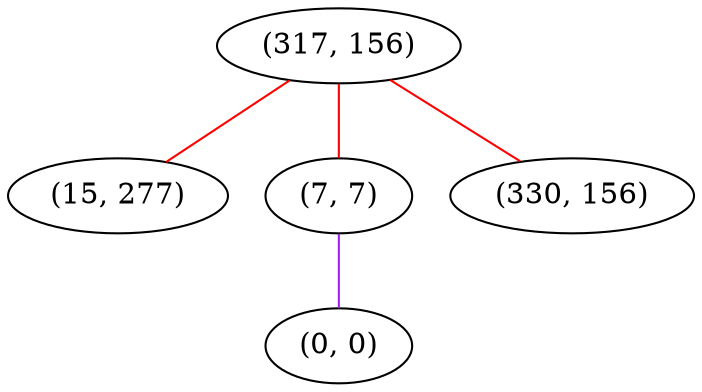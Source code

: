 graph "" {
"(317, 156)";
"(15, 277)";
"(7, 7)";
"(0, 0)";
"(330, 156)";
"(317, 156)" -- "(15, 277)"  [color=red, key=0, weight=1];
"(317, 156)" -- "(7, 7)"  [color=red, key=0, weight=1];
"(317, 156)" -- "(330, 156)"  [color=red, key=0, weight=1];
"(7, 7)" -- "(0, 0)"  [color=purple, key=0, weight=4];
}
